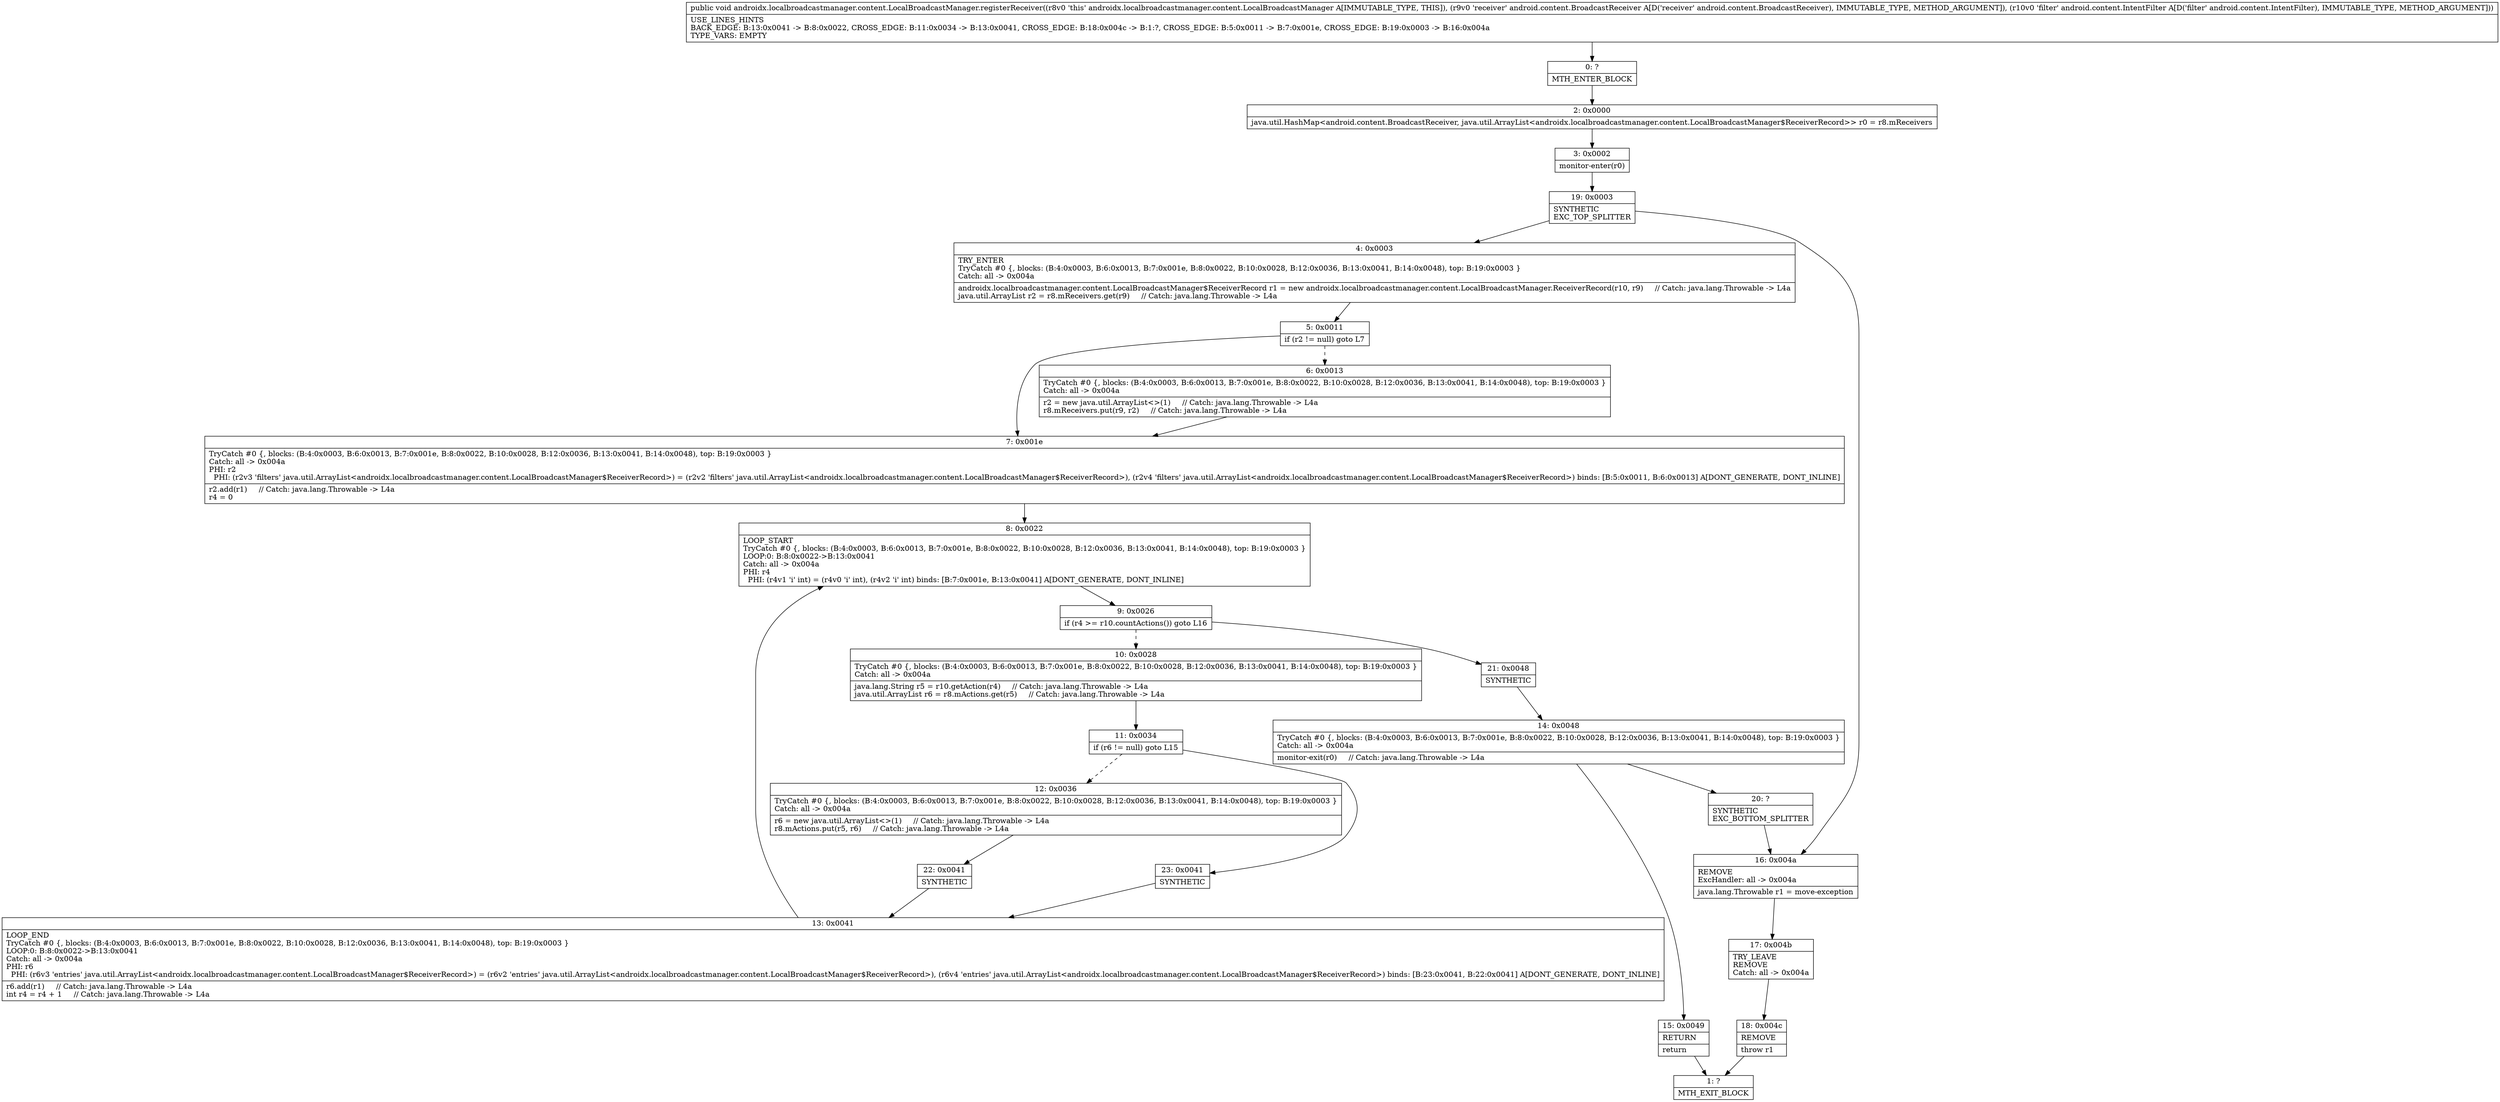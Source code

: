 digraph "CFG forandroidx.localbroadcastmanager.content.LocalBroadcastManager.registerReceiver(Landroid\/content\/BroadcastReceiver;Landroid\/content\/IntentFilter;)V" {
Node_0 [shape=record,label="{0\:\ ?|MTH_ENTER_BLOCK\l}"];
Node_2 [shape=record,label="{2\:\ 0x0000|java.util.HashMap\<android.content.BroadcastReceiver, java.util.ArrayList\<androidx.localbroadcastmanager.content.LocalBroadcastManager$ReceiverRecord\>\> r0 = r8.mReceivers\l}"];
Node_3 [shape=record,label="{3\:\ 0x0002|monitor\-enter(r0)\l}"];
Node_19 [shape=record,label="{19\:\ 0x0003|SYNTHETIC\lEXC_TOP_SPLITTER\l}"];
Node_4 [shape=record,label="{4\:\ 0x0003|TRY_ENTER\lTryCatch #0 \{, blocks: (B:4:0x0003, B:6:0x0013, B:7:0x001e, B:8:0x0022, B:10:0x0028, B:12:0x0036, B:13:0x0041, B:14:0x0048), top: B:19:0x0003 \}\lCatch: all \-\> 0x004a\l|androidx.localbroadcastmanager.content.LocalBroadcastManager$ReceiverRecord r1 = new androidx.localbroadcastmanager.content.LocalBroadcastManager.ReceiverRecord(r10, r9)     \/\/ Catch: java.lang.Throwable \-\> L4a\ljava.util.ArrayList r2 = r8.mReceivers.get(r9)     \/\/ Catch: java.lang.Throwable \-\> L4a\l}"];
Node_5 [shape=record,label="{5\:\ 0x0011|if (r2 != null) goto L7\l}"];
Node_6 [shape=record,label="{6\:\ 0x0013|TryCatch #0 \{, blocks: (B:4:0x0003, B:6:0x0013, B:7:0x001e, B:8:0x0022, B:10:0x0028, B:12:0x0036, B:13:0x0041, B:14:0x0048), top: B:19:0x0003 \}\lCatch: all \-\> 0x004a\l|r2 = new java.util.ArrayList\<\>(1)     \/\/ Catch: java.lang.Throwable \-\> L4a\lr8.mReceivers.put(r9, r2)     \/\/ Catch: java.lang.Throwable \-\> L4a\l}"];
Node_7 [shape=record,label="{7\:\ 0x001e|TryCatch #0 \{, blocks: (B:4:0x0003, B:6:0x0013, B:7:0x001e, B:8:0x0022, B:10:0x0028, B:12:0x0036, B:13:0x0041, B:14:0x0048), top: B:19:0x0003 \}\lCatch: all \-\> 0x004a\lPHI: r2 \l  PHI: (r2v3 'filters' java.util.ArrayList\<androidx.localbroadcastmanager.content.LocalBroadcastManager$ReceiverRecord\>) = (r2v2 'filters' java.util.ArrayList\<androidx.localbroadcastmanager.content.LocalBroadcastManager$ReceiverRecord\>), (r2v4 'filters' java.util.ArrayList\<androidx.localbroadcastmanager.content.LocalBroadcastManager$ReceiverRecord\>) binds: [B:5:0x0011, B:6:0x0013] A[DONT_GENERATE, DONT_INLINE]\l|r2.add(r1)     \/\/ Catch: java.lang.Throwable \-\> L4a\lr4 = 0\l}"];
Node_8 [shape=record,label="{8\:\ 0x0022|LOOP_START\lTryCatch #0 \{, blocks: (B:4:0x0003, B:6:0x0013, B:7:0x001e, B:8:0x0022, B:10:0x0028, B:12:0x0036, B:13:0x0041, B:14:0x0048), top: B:19:0x0003 \}\lLOOP:0: B:8:0x0022\-\>B:13:0x0041\lCatch: all \-\> 0x004a\lPHI: r4 \l  PHI: (r4v1 'i' int) = (r4v0 'i' int), (r4v2 'i' int) binds: [B:7:0x001e, B:13:0x0041] A[DONT_GENERATE, DONT_INLINE]\l}"];
Node_9 [shape=record,label="{9\:\ 0x0026|if (r4 \>= r10.countActions()) goto L16\l}"];
Node_10 [shape=record,label="{10\:\ 0x0028|TryCatch #0 \{, blocks: (B:4:0x0003, B:6:0x0013, B:7:0x001e, B:8:0x0022, B:10:0x0028, B:12:0x0036, B:13:0x0041, B:14:0x0048), top: B:19:0x0003 \}\lCatch: all \-\> 0x004a\l|java.lang.String r5 = r10.getAction(r4)     \/\/ Catch: java.lang.Throwable \-\> L4a\ljava.util.ArrayList r6 = r8.mActions.get(r5)     \/\/ Catch: java.lang.Throwable \-\> L4a\l}"];
Node_11 [shape=record,label="{11\:\ 0x0034|if (r6 != null) goto L15\l}"];
Node_12 [shape=record,label="{12\:\ 0x0036|TryCatch #0 \{, blocks: (B:4:0x0003, B:6:0x0013, B:7:0x001e, B:8:0x0022, B:10:0x0028, B:12:0x0036, B:13:0x0041, B:14:0x0048), top: B:19:0x0003 \}\lCatch: all \-\> 0x004a\l|r6 = new java.util.ArrayList\<\>(1)     \/\/ Catch: java.lang.Throwable \-\> L4a\lr8.mActions.put(r5, r6)     \/\/ Catch: java.lang.Throwable \-\> L4a\l}"];
Node_22 [shape=record,label="{22\:\ 0x0041|SYNTHETIC\l}"];
Node_13 [shape=record,label="{13\:\ 0x0041|LOOP_END\lTryCatch #0 \{, blocks: (B:4:0x0003, B:6:0x0013, B:7:0x001e, B:8:0x0022, B:10:0x0028, B:12:0x0036, B:13:0x0041, B:14:0x0048), top: B:19:0x0003 \}\lLOOP:0: B:8:0x0022\-\>B:13:0x0041\lCatch: all \-\> 0x004a\lPHI: r6 \l  PHI: (r6v3 'entries' java.util.ArrayList\<androidx.localbroadcastmanager.content.LocalBroadcastManager$ReceiverRecord\>) = (r6v2 'entries' java.util.ArrayList\<androidx.localbroadcastmanager.content.LocalBroadcastManager$ReceiverRecord\>), (r6v4 'entries' java.util.ArrayList\<androidx.localbroadcastmanager.content.LocalBroadcastManager$ReceiverRecord\>) binds: [B:23:0x0041, B:22:0x0041] A[DONT_GENERATE, DONT_INLINE]\l|r6.add(r1)     \/\/ Catch: java.lang.Throwable \-\> L4a\lint r4 = r4 + 1     \/\/ Catch: java.lang.Throwable \-\> L4a\l}"];
Node_23 [shape=record,label="{23\:\ 0x0041|SYNTHETIC\l}"];
Node_21 [shape=record,label="{21\:\ 0x0048|SYNTHETIC\l}"];
Node_14 [shape=record,label="{14\:\ 0x0048|TryCatch #0 \{, blocks: (B:4:0x0003, B:6:0x0013, B:7:0x001e, B:8:0x0022, B:10:0x0028, B:12:0x0036, B:13:0x0041, B:14:0x0048), top: B:19:0x0003 \}\lCatch: all \-\> 0x004a\l|monitor\-exit(r0)     \/\/ Catch: java.lang.Throwable \-\> L4a\l}"];
Node_15 [shape=record,label="{15\:\ 0x0049|RETURN\l|return\l}"];
Node_1 [shape=record,label="{1\:\ ?|MTH_EXIT_BLOCK\l}"];
Node_20 [shape=record,label="{20\:\ ?|SYNTHETIC\lEXC_BOTTOM_SPLITTER\l}"];
Node_16 [shape=record,label="{16\:\ 0x004a|REMOVE\lExcHandler: all \-\> 0x004a\l|java.lang.Throwable r1 = move\-exception\l}"];
Node_17 [shape=record,label="{17\:\ 0x004b|TRY_LEAVE\lREMOVE\lCatch: all \-\> 0x004a\l}"];
Node_18 [shape=record,label="{18\:\ 0x004c|REMOVE\l|throw r1\l}"];
MethodNode[shape=record,label="{public void androidx.localbroadcastmanager.content.LocalBroadcastManager.registerReceiver((r8v0 'this' androidx.localbroadcastmanager.content.LocalBroadcastManager A[IMMUTABLE_TYPE, THIS]), (r9v0 'receiver' android.content.BroadcastReceiver A[D('receiver' android.content.BroadcastReceiver), IMMUTABLE_TYPE, METHOD_ARGUMENT]), (r10v0 'filter' android.content.IntentFilter A[D('filter' android.content.IntentFilter), IMMUTABLE_TYPE, METHOD_ARGUMENT]))  | USE_LINES_HINTS\lBACK_EDGE: B:13:0x0041 \-\> B:8:0x0022, CROSS_EDGE: B:11:0x0034 \-\> B:13:0x0041, CROSS_EDGE: B:18:0x004c \-\> B:1:?, CROSS_EDGE: B:5:0x0011 \-\> B:7:0x001e, CROSS_EDGE: B:19:0x0003 \-\> B:16:0x004a\lTYPE_VARS: EMPTY\l}"];
MethodNode -> Node_0;Node_0 -> Node_2;
Node_2 -> Node_3;
Node_3 -> Node_19;
Node_19 -> Node_4;
Node_19 -> Node_16;
Node_4 -> Node_5;
Node_5 -> Node_6[style=dashed];
Node_5 -> Node_7;
Node_6 -> Node_7;
Node_7 -> Node_8;
Node_8 -> Node_9;
Node_9 -> Node_10[style=dashed];
Node_9 -> Node_21;
Node_10 -> Node_11;
Node_11 -> Node_12[style=dashed];
Node_11 -> Node_23;
Node_12 -> Node_22;
Node_22 -> Node_13;
Node_13 -> Node_8;
Node_23 -> Node_13;
Node_21 -> Node_14;
Node_14 -> Node_15;
Node_14 -> Node_20;
Node_15 -> Node_1;
Node_20 -> Node_16;
Node_16 -> Node_17;
Node_17 -> Node_18;
Node_18 -> Node_1;
}

